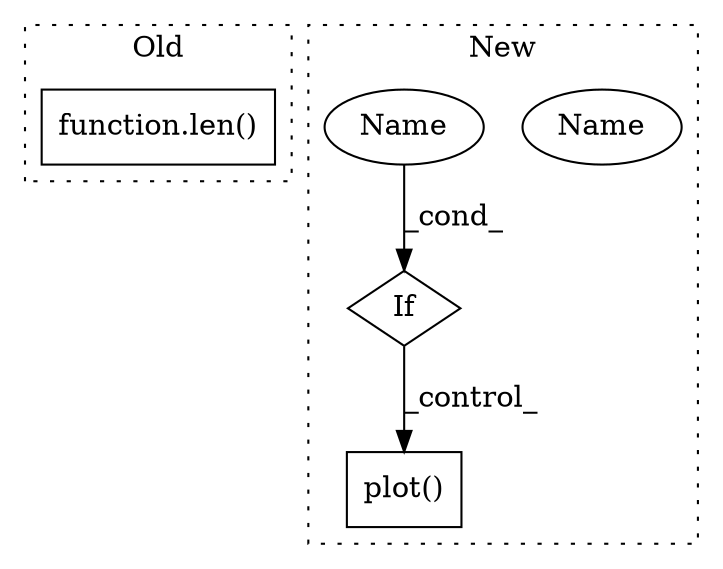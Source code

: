 digraph G {
subgraph cluster0 {
1 [label="function.len()" a="75" s="8702,8734" l="4,1" shape="box"];
label = "Old";
style="dotted";
}
subgraph cluster1 {
2 [label="plot()" a="75" s="9803,9827" l="10,34" shape="box"];
3 [label="If" a="96" s="9777" l="3" shape="diamond"];
4 [label="Name" a="87" s="9780" l="9" shape="ellipse"];
5 [label="Name" a="87" s="9780" l="9" shape="ellipse"];
label = "New";
style="dotted";
}
3 -> 2 [label="_control_"];
5 -> 3 [label="_cond_"];
}